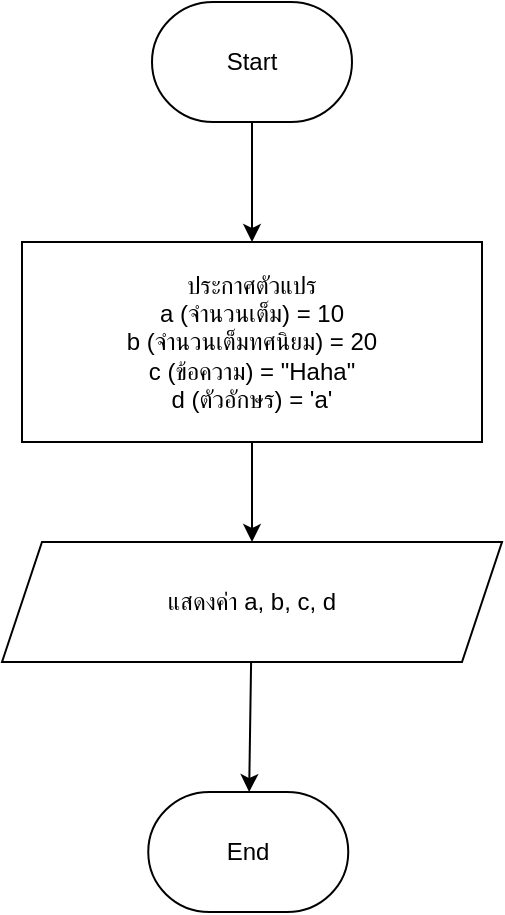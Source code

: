 <mxfile>
    <diagram id="SZZUtvUuHPOJEzO7vPxg" name="Page-1">
        <mxGraphModel dx="866" dy="599" grid="1" gridSize="10" guides="1" tooltips="1" connect="1" arrows="1" fold="1" page="1" pageScale="1" pageWidth="827" pageHeight="1169" math="0" shadow="0">
            <root>
                <mxCell id="0"/>
                <mxCell id="1" parent="0"/>
                <mxCell id="13" value="" style="edgeStyle=none;html=1;" edge="1" parent="1" source="3" target="7">
                    <mxGeometry relative="1" as="geometry"/>
                </mxCell>
                <mxCell id="3" value="ประกาศตัวแปร&lt;br&gt;a (จำนวนเต็ม) = 10&lt;br&gt;b (จำนวนเต็มทศนิยม) = 20&lt;br&gt;c (ข้อความ) = &quot;Haha&quot;&lt;br&gt;d (ตัวอักษร) = 'a'" style="rounded=0;whiteSpace=wrap;html=1;" vertex="1" parent="1">
                    <mxGeometry x="299" y="190" width="230" height="100" as="geometry"/>
                </mxCell>
                <mxCell id="6" value="" style="edgeStyle=none;html=1;" edge="1" parent="1" source="7" target="10">
                    <mxGeometry relative="1" as="geometry"/>
                </mxCell>
                <mxCell id="7" value="แสดงค่า&amp;nbsp;a, b, c, d" style="shape=parallelogram;perimeter=parallelogramPerimeter;whiteSpace=wrap;html=1;fixedSize=1;" vertex="1" parent="1">
                    <mxGeometry x="289" y="340" width="250" height="60" as="geometry"/>
                </mxCell>
                <mxCell id="10" value="End" style="strokeWidth=1;html=1;shape=mxgraph.flowchart.terminator;whiteSpace=wrap;" vertex="1" parent="1">
                    <mxGeometry x="362.13" y="465" width="100" height="60" as="geometry"/>
                </mxCell>
                <mxCell id="11" value="" style="edgeStyle=none;html=1;" edge="1" parent="1" source="12" target="3">
                    <mxGeometry relative="1" as="geometry"/>
                </mxCell>
                <mxCell id="12" value="Start" style="strokeWidth=1;html=1;shape=mxgraph.flowchart.terminator;whiteSpace=wrap;" vertex="1" parent="1">
                    <mxGeometry x="364" y="70" width="100" height="60" as="geometry"/>
                </mxCell>
            </root>
        </mxGraphModel>
    </diagram>
</mxfile>